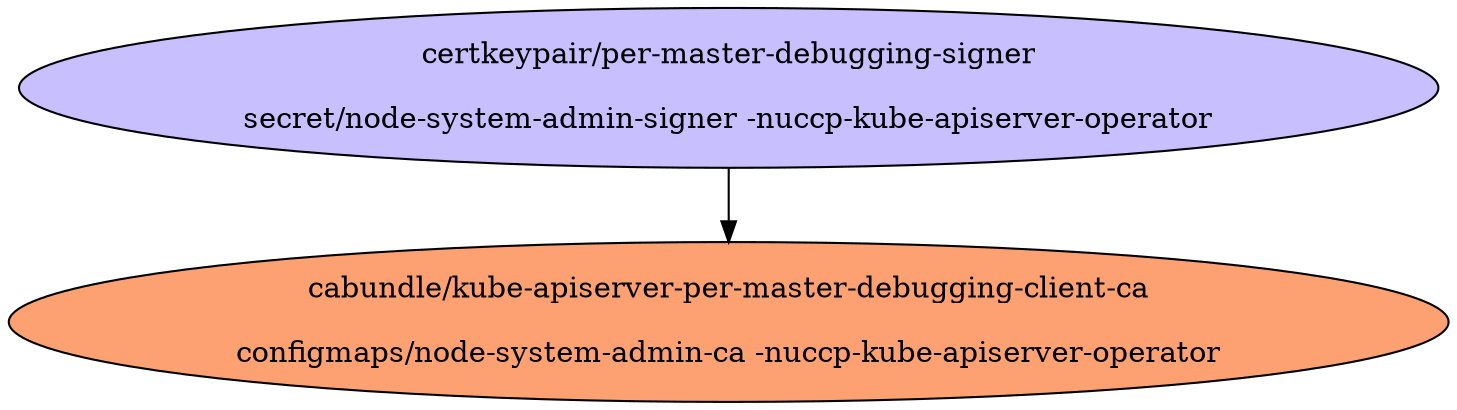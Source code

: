 digraph "Local Certificate" {
  // Node definitions.
  6 [
    label="certkeypair/per-master-debugging-signer\n\nsecret/node-system-admin-signer -nuccp-kube-apiserver-operator\n"
    style=filled
    fillcolor="#c7bfff"
  ];
  18 [
    label="cabundle/kube-apiserver-per-master-debugging-client-ca\n\nconfigmaps/node-system-admin-ca -nuccp-kube-apiserver-operator\n"
    style=filled
    fillcolor="#fda172"
  ];

  // Edge definitions.
  6 -> 18;
}